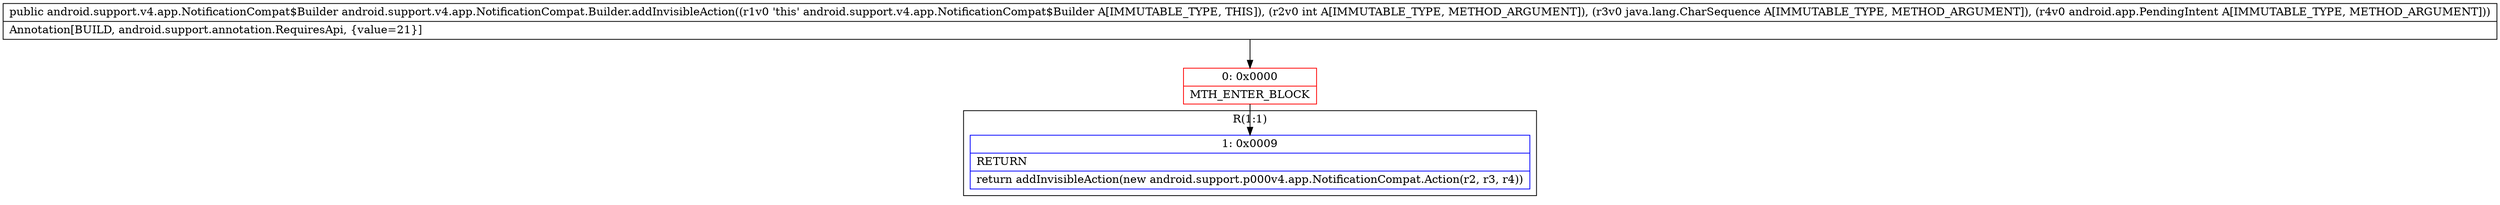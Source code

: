 digraph "CFG forandroid.support.v4.app.NotificationCompat.Builder.addInvisibleAction(ILjava\/lang\/CharSequence;Landroid\/app\/PendingIntent;)Landroid\/support\/v4\/app\/NotificationCompat$Builder;" {
subgraph cluster_Region_114861815 {
label = "R(1:1)";
node [shape=record,color=blue];
Node_1 [shape=record,label="{1\:\ 0x0009|RETURN\l|return addInvisibleAction(new android.support.p000v4.app.NotificationCompat.Action(r2, r3, r4))\l}"];
}
Node_0 [shape=record,color=red,label="{0\:\ 0x0000|MTH_ENTER_BLOCK\l}"];
MethodNode[shape=record,label="{public android.support.v4.app.NotificationCompat$Builder android.support.v4.app.NotificationCompat.Builder.addInvisibleAction((r1v0 'this' android.support.v4.app.NotificationCompat$Builder A[IMMUTABLE_TYPE, THIS]), (r2v0 int A[IMMUTABLE_TYPE, METHOD_ARGUMENT]), (r3v0 java.lang.CharSequence A[IMMUTABLE_TYPE, METHOD_ARGUMENT]), (r4v0 android.app.PendingIntent A[IMMUTABLE_TYPE, METHOD_ARGUMENT]))  | Annotation[BUILD, android.support.annotation.RequiresApi, \{value=21\}]\l}"];
MethodNode -> Node_0;
Node_0 -> Node_1;
}

